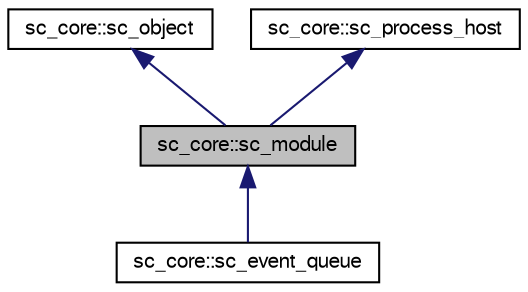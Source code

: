 digraph "sc_core::sc_module"
{
  edge [fontname="FreeSans",fontsize="10",labelfontname="FreeSans",labelfontsize="10"];
  node [fontname="FreeSans",fontsize="10",shape=record];
  Node0 [label="sc_core::sc_module",height=0.2,width=0.4,color="black", fillcolor="grey75", style="filled", fontcolor="black"];
  Node1 -> Node0 [dir="back",color="midnightblue",fontsize="10",style="solid",fontname="FreeSans"];
  Node1 [label="sc_core::sc_object",height=0.2,width=0.4,color="black", fillcolor="white", style="filled",URL="$a01884.html"];
  Node2 -> Node0 [dir="back",color="midnightblue",fontsize="10",style="solid",fontname="FreeSans"];
  Node2 [label="sc_core::sc_process_host",height=0.2,width=0.4,color="black", fillcolor="white", style="filled",URL="$a01908.html"];
  Node0 -> Node3 [dir="back",color="midnightblue",fontsize="10",style="solid",fontname="FreeSans"];
  Node3 [label="sc_core::sc_event_queue",height=0.2,width=0.4,color="black", fillcolor="white", style="filled",URL="$a01136.html"];
}
